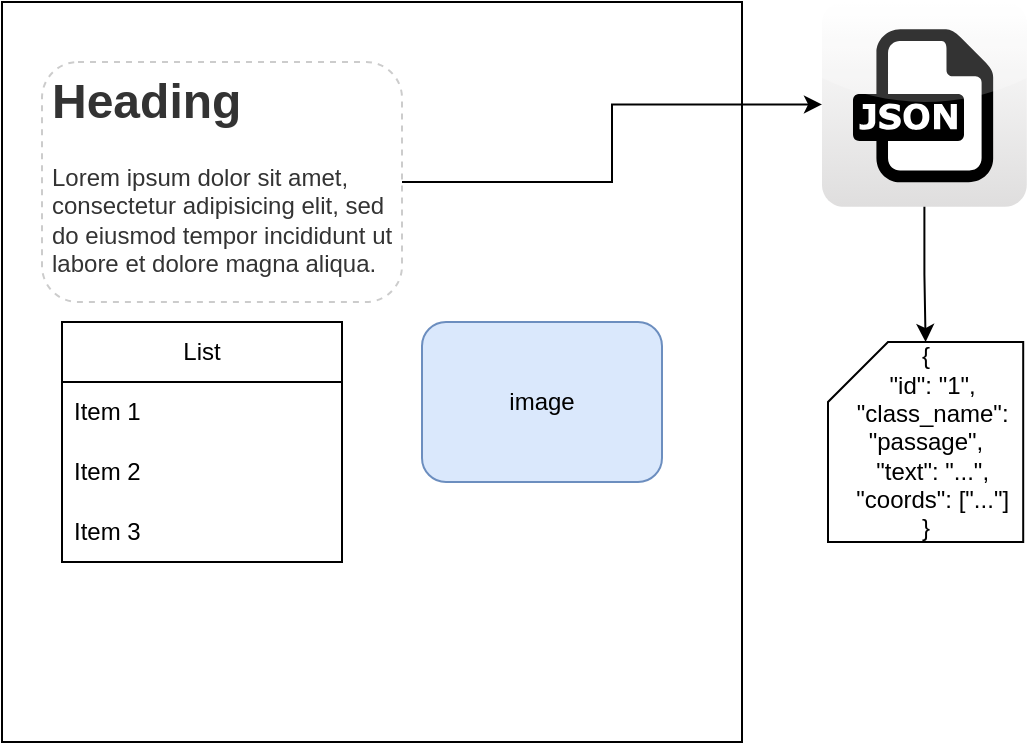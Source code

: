 <mxfile version="22.1.7" type="github" pages="2">
  <diagram name="Page-1" id="vq5yZJA4u2k_7ohhRpUY">
    <mxGraphModel dx="954" dy="618" grid="1" gridSize="10" guides="1" tooltips="1" connect="1" arrows="1" fold="1" page="1" pageScale="1" pageWidth="850" pageHeight="1100" math="0" shadow="0">
      <root>
        <mxCell id="0" />
        <mxCell id="1" parent="0" />
        <mxCell id="iz0fNB2DGyWL1t5laY75-1" value="" style="whiteSpace=wrap;html=1;aspect=fixed;" vertex="1" parent="1">
          <mxGeometry x="50" y="100" width="370" height="370" as="geometry" />
        </mxCell>
        <mxCell id="iz0fNB2DGyWL1t5laY75-2" value="&lt;h1&gt;Heading&lt;/h1&gt;&lt;p&gt;Lorem ipsum dolor sit amet, consectetur adipisicing elit, sed do eiusmod tempor incididunt ut labore et dolore magna aliqua.&lt;/p&gt;" style="text;html=1;strokeColor=none;fillColor=none;spacing=5;spacingTop=-20;whiteSpace=wrap;overflow=hidden;rounded=0;" vertex="1" parent="1">
          <mxGeometry x="70" y="130" width="190" height="120" as="geometry" />
        </mxCell>
        <mxCell id="iz0fNB2DGyWL1t5laY75-8" value="image" style="rounded=1;whiteSpace=wrap;html=1;fillColor=#dae8fc;strokeColor=#6c8ebf;" vertex="1" parent="1">
          <mxGeometry x="260" y="260" width="120" height="80" as="geometry" />
        </mxCell>
        <mxCell id="iz0fNB2DGyWL1t5laY75-9" value="List" style="swimlane;fontStyle=0;childLayout=stackLayout;horizontal=1;startSize=30;horizontalStack=0;resizeParent=1;resizeParentMax=0;resizeLast=0;collapsible=1;marginBottom=0;whiteSpace=wrap;html=1;" vertex="1" parent="1">
          <mxGeometry x="80" y="260" width="140" height="120" as="geometry" />
        </mxCell>
        <mxCell id="iz0fNB2DGyWL1t5laY75-10" value="Item 1" style="text;strokeColor=none;fillColor=none;align=left;verticalAlign=middle;spacingLeft=4;spacingRight=4;overflow=hidden;points=[[0,0.5],[1,0.5]];portConstraint=eastwest;rotatable=0;whiteSpace=wrap;html=1;" vertex="1" parent="iz0fNB2DGyWL1t5laY75-9">
          <mxGeometry y="30" width="140" height="30" as="geometry" />
        </mxCell>
        <mxCell id="iz0fNB2DGyWL1t5laY75-11" value="Item 2" style="text;strokeColor=none;fillColor=none;align=left;verticalAlign=middle;spacingLeft=4;spacingRight=4;overflow=hidden;points=[[0,0.5],[1,0.5]];portConstraint=eastwest;rotatable=0;whiteSpace=wrap;html=1;" vertex="1" parent="iz0fNB2DGyWL1t5laY75-9">
          <mxGeometry y="60" width="140" height="30" as="geometry" />
        </mxCell>
        <mxCell id="iz0fNB2DGyWL1t5laY75-12" value="Item 3" style="text;strokeColor=none;fillColor=none;align=left;verticalAlign=middle;spacingLeft=4;spacingRight=4;overflow=hidden;points=[[0,0.5],[1,0.5]];portConstraint=eastwest;rotatable=0;whiteSpace=wrap;html=1;" vertex="1" parent="iz0fNB2DGyWL1t5laY75-9">
          <mxGeometry y="90" width="140" height="30" as="geometry" />
        </mxCell>
        <mxCell id="iz0fNB2DGyWL1t5laY75-17" style="edgeStyle=orthogonalEdgeStyle;rounded=0;orthogonalLoop=1;jettySize=auto;html=1;" edge="1" parent="1" source="iz0fNB2DGyWL1t5laY75-13" target="iz0fNB2DGyWL1t5laY75-16">
          <mxGeometry relative="1" as="geometry" />
        </mxCell>
        <mxCell id="iz0fNB2DGyWL1t5laY75-13" value="" style="rounded=1;whiteSpace=wrap;html=1;dashed=1;opacity=20;" vertex="1" parent="1">
          <mxGeometry x="70" y="130" width="180" height="120" as="geometry" />
        </mxCell>
        <mxCell id="iz0fNB2DGyWL1t5laY75-14" value="&lt;div&gt;{&lt;/div&gt;&lt;div&gt;&amp;nbsp; &quot;id&quot;: &quot;1&quot;,&lt;/div&gt;&lt;div&gt;&amp;nbsp; &quot;class_name&quot;: &quot;passage&quot;,&lt;/div&gt;&lt;div&gt;&amp;nbsp; &quot;text&quot;: &quot;...&quot;,&lt;/div&gt;&lt;div&gt;&amp;nbsp; &quot;coords&quot;: [&quot;...&quot;]&lt;/div&gt;&lt;div&gt;}&lt;/div&gt;" style="shape=card;whiteSpace=wrap;html=1;" vertex="1" parent="1">
          <mxGeometry x="463" y="270" width="97.6" height="100" as="geometry" />
        </mxCell>
        <mxCell id="iz0fNB2DGyWL1t5laY75-16" value="" style="dashed=0;outlineConnect=0;html=1;align=center;labelPosition=center;verticalLabelPosition=bottom;verticalAlign=top;shape=mxgraph.webicons.json;gradientColor=#DFDEDE" vertex="1" parent="1">
          <mxGeometry x="460" y="100" width="102.4" height="102.4" as="geometry" />
        </mxCell>
        <mxCell id="iz0fNB2DGyWL1t5laY75-18" style="edgeStyle=orthogonalEdgeStyle;rounded=0;orthogonalLoop=1;jettySize=auto;html=1;entryX=0.5;entryY=0;entryDx=0;entryDy=0;entryPerimeter=0;" edge="1" parent="1" source="iz0fNB2DGyWL1t5laY75-16" target="iz0fNB2DGyWL1t5laY75-14">
          <mxGeometry relative="1" as="geometry" />
        </mxCell>
      </root>
    </mxGraphModel>
  </diagram>
  <diagram id="8Ni_wcsZsBkA5KmlYZ1c" name="Page-2">
    <mxGraphModel dx="954" dy="618" grid="1" gridSize="10" guides="1" tooltips="1" connect="1" arrows="1" fold="1" page="1" pageScale="1" pageWidth="850" pageHeight="1100" math="0" shadow="0">
      <root>
        <mxCell id="0" />
        <mxCell id="1" parent="0" />
      </root>
    </mxGraphModel>
  </diagram>
</mxfile>
